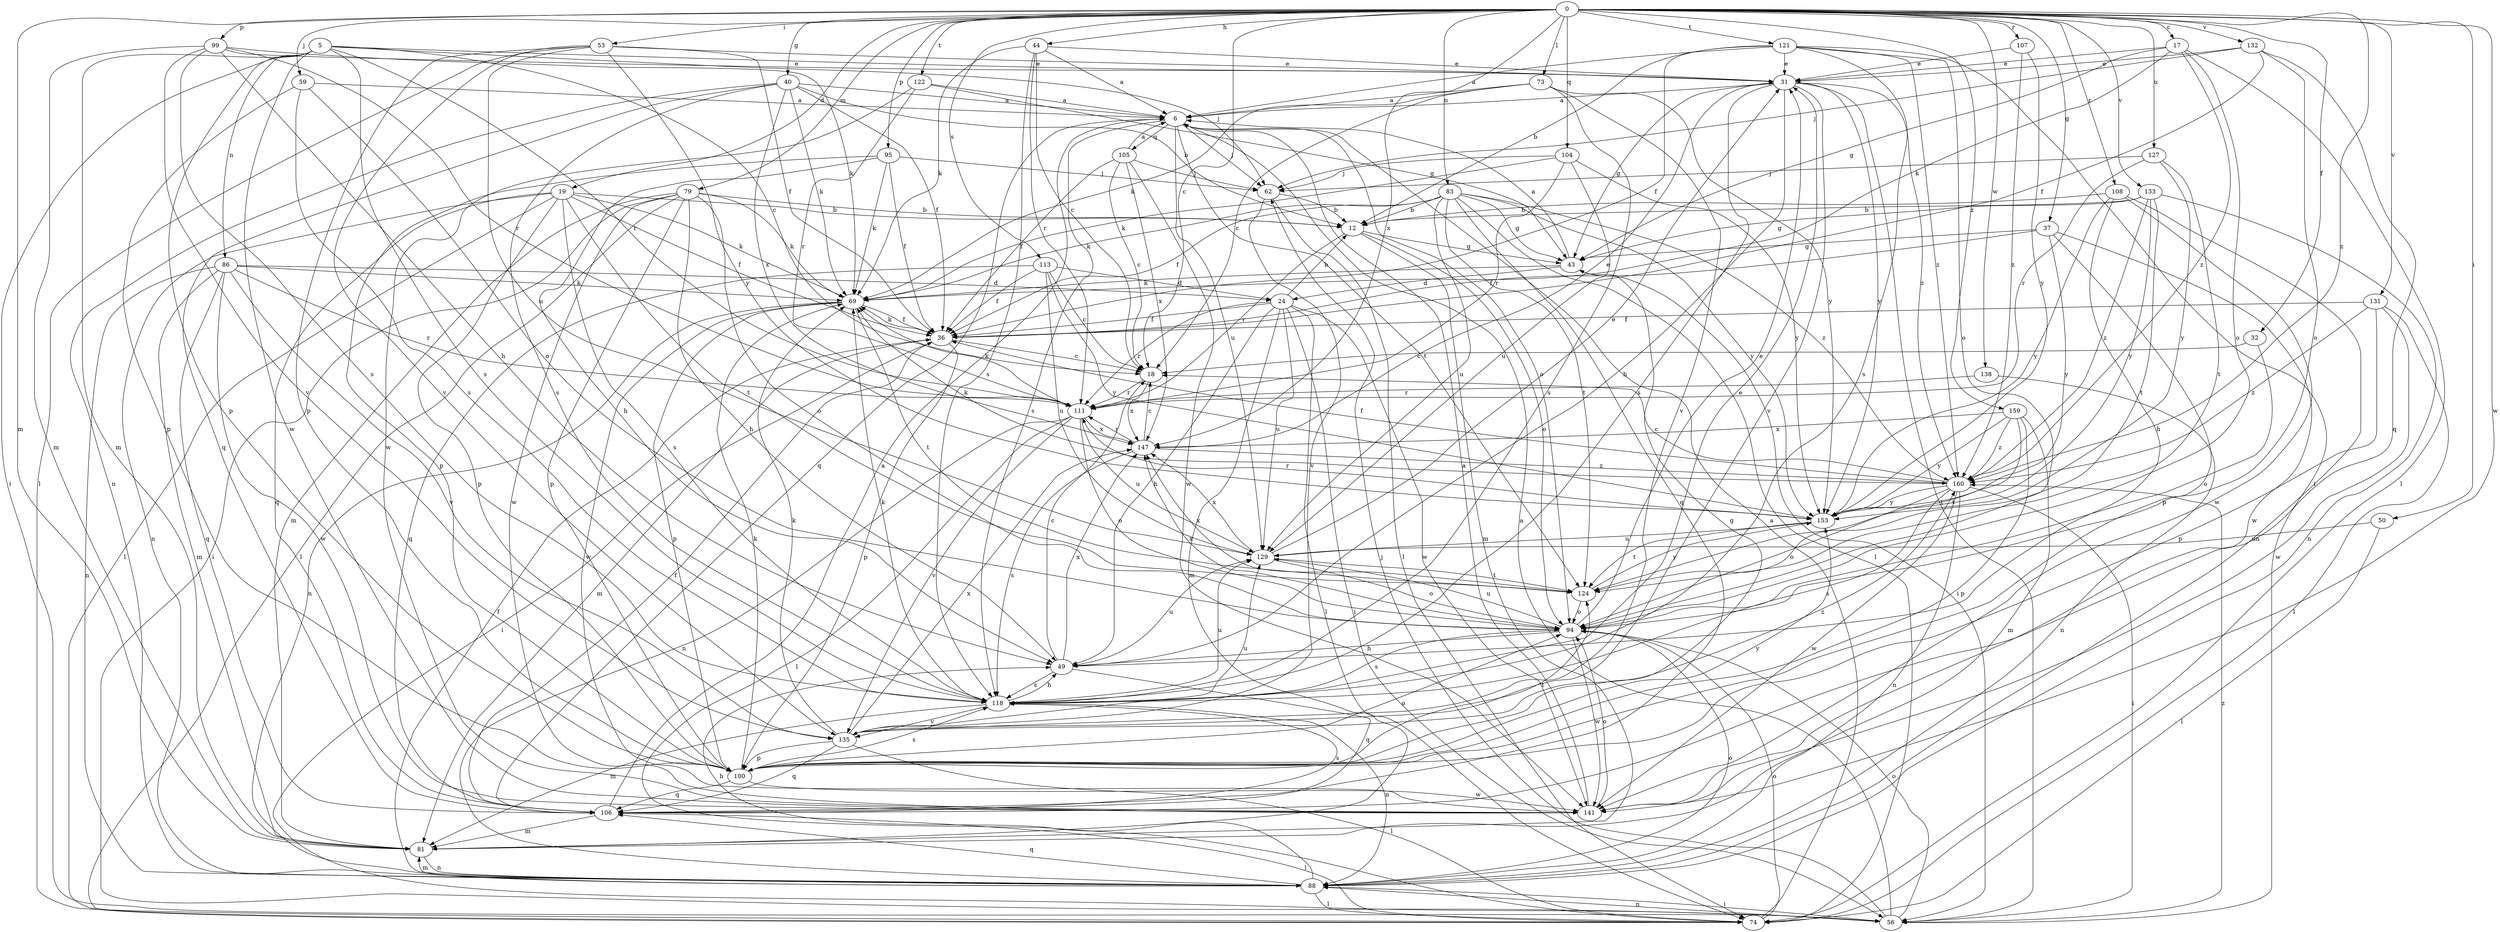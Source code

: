 strict digraph  {
0;
5;
6;
12;
17;
18;
19;
24;
31;
32;
36;
37;
40;
43;
44;
49;
50;
53;
56;
59;
62;
69;
73;
74;
79;
81;
83;
86;
88;
94;
95;
99;
100;
104;
105;
106;
107;
108;
111;
113;
118;
121;
122;
124;
127;
129;
131;
132;
133;
135;
138;
141;
147;
153;
159;
160;
0 -> 17  [label=c];
0 -> 18  [label=c];
0 -> 19  [label=d];
0 -> 32  [label=f];
0 -> 37  [label=g];
0 -> 40  [label=g];
0 -> 44  [label=h];
0 -> 50  [label=i];
0 -> 53  [label=i];
0 -> 59  [label=j];
0 -> 73  [label=l];
0 -> 79  [label=m];
0 -> 81  [label=m];
0 -> 83  [label=n];
0 -> 95  [label=p];
0 -> 99  [label=p];
0 -> 104  [label=q];
0 -> 107  [label=r];
0 -> 108  [label=r];
0 -> 113  [label=s];
0 -> 121  [label=t];
0 -> 122  [label=t];
0 -> 127  [label=u];
0 -> 131  [label=v];
0 -> 132  [label=v];
0 -> 133  [label=v];
0 -> 138  [label=w];
0 -> 141  [label=w];
0 -> 147  [label=x];
0 -> 159  [label=z];
0 -> 160  [label=z];
5 -> 18  [label=c];
5 -> 31  [label=e];
5 -> 56  [label=i];
5 -> 62  [label=j];
5 -> 81  [label=m];
5 -> 86  [label=n];
5 -> 100  [label=p];
5 -> 111  [label=r];
5 -> 118  [label=s];
5 -> 141  [label=w];
6 -> 62  [label=j];
6 -> 94  [label=o];
6 -> 105  [label=q];
6 -> 106  [label=q];
6 -> 118  [label=s];
6 -> 124  [label=t];
6 -> 129  [label=u];
12 -> 43  [label=g];
12 -> 81  [label=m];
12 -> 94  [label=o];
12 -> 111  [label=r];
17 -> 31  [label=e];
17 -> 43  [label=g];
17 -> 69  [label=k];
17 -> 74  [label=l];
17 -> 94  [label=o];
17 -> 160  [label=z];
18 -> 111  [label=r];
18 -> 147  [label=x];
19 -> 12  [label=b];
19 -> 36  [label=f];
19 -> 69  [label=k];
19 -> 74  [label=l];
19 -> 88  [label=n];
19 -> 100  [label=p];
19 -> 106  [label=q];
19 -> 118  [label=s];
19 -> 124  [label=t];
24 -> 12  [label=b];
24 -> 36  [label=f];
24 -> 49  [label=h];
24 -> 56  [label=i];
24 -> 74  [label=l];
24 -> 81  [label=m];
24 -> 111  [label=r];
24 -> 129  [label=u];
24 -> 141  [label=w];
31 -> 6  [label=a];
31 -> 43  [label=g];
31 -> 49  [label=h];
31 -> 56  [label=i];
31 -> 118  [label=s];
31 -> 135  [label=v];
31 -> 153  [label=y];
31 -> 160  [label=z];
32 -> 18  [label=c];
32 -> 94  [label=o];
36 -> 18  [label=c];
36 -> 56  [label=i];
36 -> 69  [label=k];
36 -> 81  [label=m];
36 -> 100  [label=p];
37 -> 36  [label=f];
37 -> 43  [label=g];
37 -> 100  [label=p];
37 -> 141  [label=w];
37 -> 153  [label=y];
40 -> 6  [label=a];
40 -> 12  [label=b];
40 -> 36  [label=f];
40 -> 69  [label=k];
40 -> 88  [label=n];
40 -> 106  [label=q];
40 -> 118  [label=s];
40 -> 147  [label=x];
43 -> 6  [label=a];
43 -> 24  [label=d];
43 -> 56  [label=i];
43 -> 69  [label=k];
44 -> 6  [label=a];
44 -> 18  [label=c];
44 -> 31  [label=e];
44 -> 69  [label=k];
44 -> 111  [label=r];
44 -> 118  [label=s];
49 -> 18  [label=c];
49 -> 106  [label=q];
49 -> 118  [label=s];
49 -> 129  [label=u];
49 -> 147  [label=x];
50 -> 74  [label=l];
50 -> 129  [label=u];
53 -> 31  [label=e];
53 -> 36  [label=f];
53 -> 74  [label=l];
53 -> 100  [label=p];
53 -> 129  [label=u];
53 -> 135  [label=v];
53 -> 153  [label=y];
56 -> 6  [label=a];
56 -> 62  [label=j];
56 -> 88  [label=n];
56 -> 94  [label=o];
56 -> 160  [label=z];
59 -> 6  [label=a];
59 -> 94  [label=o];
59 -> 100  [label=p];
59 -> 118  [label=s];
62 -> 12  [label=b];
62 -> 74  [label=l];
62 -> 135  [label=v];
69 -> 36  [label=f];
69 -> 88  [label=n];
69 -> 100  [label=p];
69 -> 124  [label=t];
69 -> 141  [label=w];
73 -> 6  [label=a];
73 -> 18  [label=c];
73 -> 69  [label=k];
73 -> 118  [label=s];
73 -> 135  [label=v];
73 -> 153  [label=y];
74 -> 6  [label=a];
74 -> 94  [label=o];
79 -> 12  [label=b];
79 -> 49  [label=h];
79 -> 56  [label=i];
79 -> 69  [label=k];
79 -> 74  [label=l];
79 -> 81  [label=m];
79 -> 94  [label=o];
79 -> 100  [label=p];
79 -> 141  [label=w];
81 -> 88  [label=n];
83 -> 12  [label=b];
83 -> 36  [label=f];
83 -> 43  [label=g];
83 -> 69  [label=k];
83 -> 74  [label=l];
83 -> 106  [label=q];
83 -> 124  [label=t];
83 -> 129  [label=u];
83 -> 153  [label=y];
83 -> 160  [label=z];
86 -> 24  [label=d];
86 -> 69  [label=k];
86 -> 81  [label=m];
86 -> 88  [label=n];
86 -> 106  [label=q];
86 -> 111  [label=r];
86 -> 135  [label=v];
86 -> 141  [label=w];
88 -> 36  [label=f];
88 -> 49  [label=h];
88 -> 56  [label=i];
88 -> 74  [label=l];
88 -> 81  [label=m];
88 -> 94  [label=o];
88 -> 106  [label=q];
94 -> 31  [label=e];
94 -> 49  [label=h];
94 -> 118  [label=s];
94 -> 129  [label=u];
94 -> 141  [label=w];
94 -> 147  [label=x];
95 -> 36  [label=f];
95 -> 49  [label=h];
95 -> 62  [label=j];
95 -> 69  [label=k];
95 -> 100  [label=p];
99 -> 31  [label=e];
99 -> 49  [label=h];
99 -> 69  [label=k];
99 -> 81  [label=m];
99 -> 111  [label=r];
99 -> 118  [label=s];
99 -> 135  [label=v];
100 -> 43  [label=g];
100 -> 69  [label=k];
100 -> 94  [label=o];
100 -> 106  [label=q];
100 -> 118  [label=s];
100 -> 124  [label=t];
100 -> 141  [label=w];
100 -> 153  [label=y];
104 -> 62  [label=j];
104 -> 69  [label=k];
104 -> 111  [label=r];
104 -> 129  [label=u];
104 -> 153  [label=y];
105 -> 6  [label=a];
105 -> 18  [label=c];
105 -> 36  [label=f];
105 -> 62  [label=j];
105 -> 141  [label=w];
105 -> 147  [label=x];
106 -> 6  [label=a];
106 -> 36  [label=f];
106 -> 74  [label=l];
106 -> 81  [label=m];
106 -> 118  [label=s];
107 -> 31  [label=e];
107 -> 153  [label=y];
107 -> 160  [label=z];
108 -> 12  [label=b];
108 -> 49  [label=h];
108 -> 88  [label=n];
108 -> 141  [label=w];
108 -> 153  [label=y];
111 -> 69  [label=k];
111 -> 74  [label=l];
111 -> 88  [label=n];
111 -> 94  [label=o];
111 -> 129  [label=u];
111 -> 135  [label=v];
111 -> 147  [label=x];
113 -> 18  [label=c];
113 -> 24  [label=d];
113 -> 36  [label=f];
113 -> 106  [label=q];
113 -> 129  [label=u];
113 -> 153  [label=y];
118 -> 31  [label=e];
118 -> 49  [label=h];
118 -> 69  [label=k];
118 -> 81  [label=m];
118 -> 88  [label=n];
118 -> 129  [label=u];
118 -> 135  [label=v];
121 -> 6  [label=a];
121 -> 12  [label=b];
121 -> 31  [label=e];
121 -> 36  [label=f];
121 -> 56  [label=i];
121 -> 94  [label=o];
121 -> 118  [label=s];
121 -> 160  [label=z];
122 -> 6  [label=a];
122 -> 43  [label=g];
122 -> 111  [label=r];
122 -> 141  [label=w];
124 -> 94  [label=o];
124 -> 147  [label=x];
124 -> 153  [label=y];
127 -> 62  [label=j];
127 -> 111  [label=r];
127 -> 124  [label=t];
127 -> 153  [label=y];
129 -> 31  [label=e];
129 -> 94  [label=o];
129 -> 124  [label=t];
129 -> 147  [label=x];
131 -> 36  [label=f];
131 -> 74  [label=l];
131 -> 100  [label=p];
131 -> 141  [label=w];
131 -> 160  [label=z];
132 -> 31  [label=e];
132 -> 36  [label=f];
132 -> 62  [label=j];
132 -> 94  [label=o];
132 -> 106  [label=q];
133 -> 12  [label=b];
133 -> 43  [label=g];
133 -> 88  [label=n];
133 -> 124  [label=t];
133 -> 153  [label=y];
133 -> 160  [label=z];
135 -> 69  [label=k];
135 -> 74  [label=l];
135 -> 100  [label=p];
135 -> 106  [label=q];
135 -> 129  [label=u];
135 -> 147  [label=x];
135 -> 160  [label=z];
138 -> 88  [label=n];
138 -> 111  [label=r];
141 -> 6  [label=a];
141 -> 94  [label=o];
147 -> 18  [label=c];
147 -> 31  [label=e];
147 -> 111  [label=r];
147 -> 118  [label=s];
147 -> 160  [label=z];
153 -> 111  [label=r];
153 -> 124  [label=t];
153 -> 129  [label=u];
159 -> 81  [label=m];
159 -> 100  [label=p];
159 -> 124  [label=t];
159 -> 147  [label=x];
159 -> 153  [label=y];
159 -> 160  [label=z];
160 -> 18  [label=c];
160 -> 36  [label=f];
160 -> 56  [label=i];
160 -> 69  [label=k];
160 -> 88  [label=n];
160 -> 94  [label=o];
160 -> 118  [label=s];
160 -> 141  [label=w];
160 -> 153  [label=y];
}

